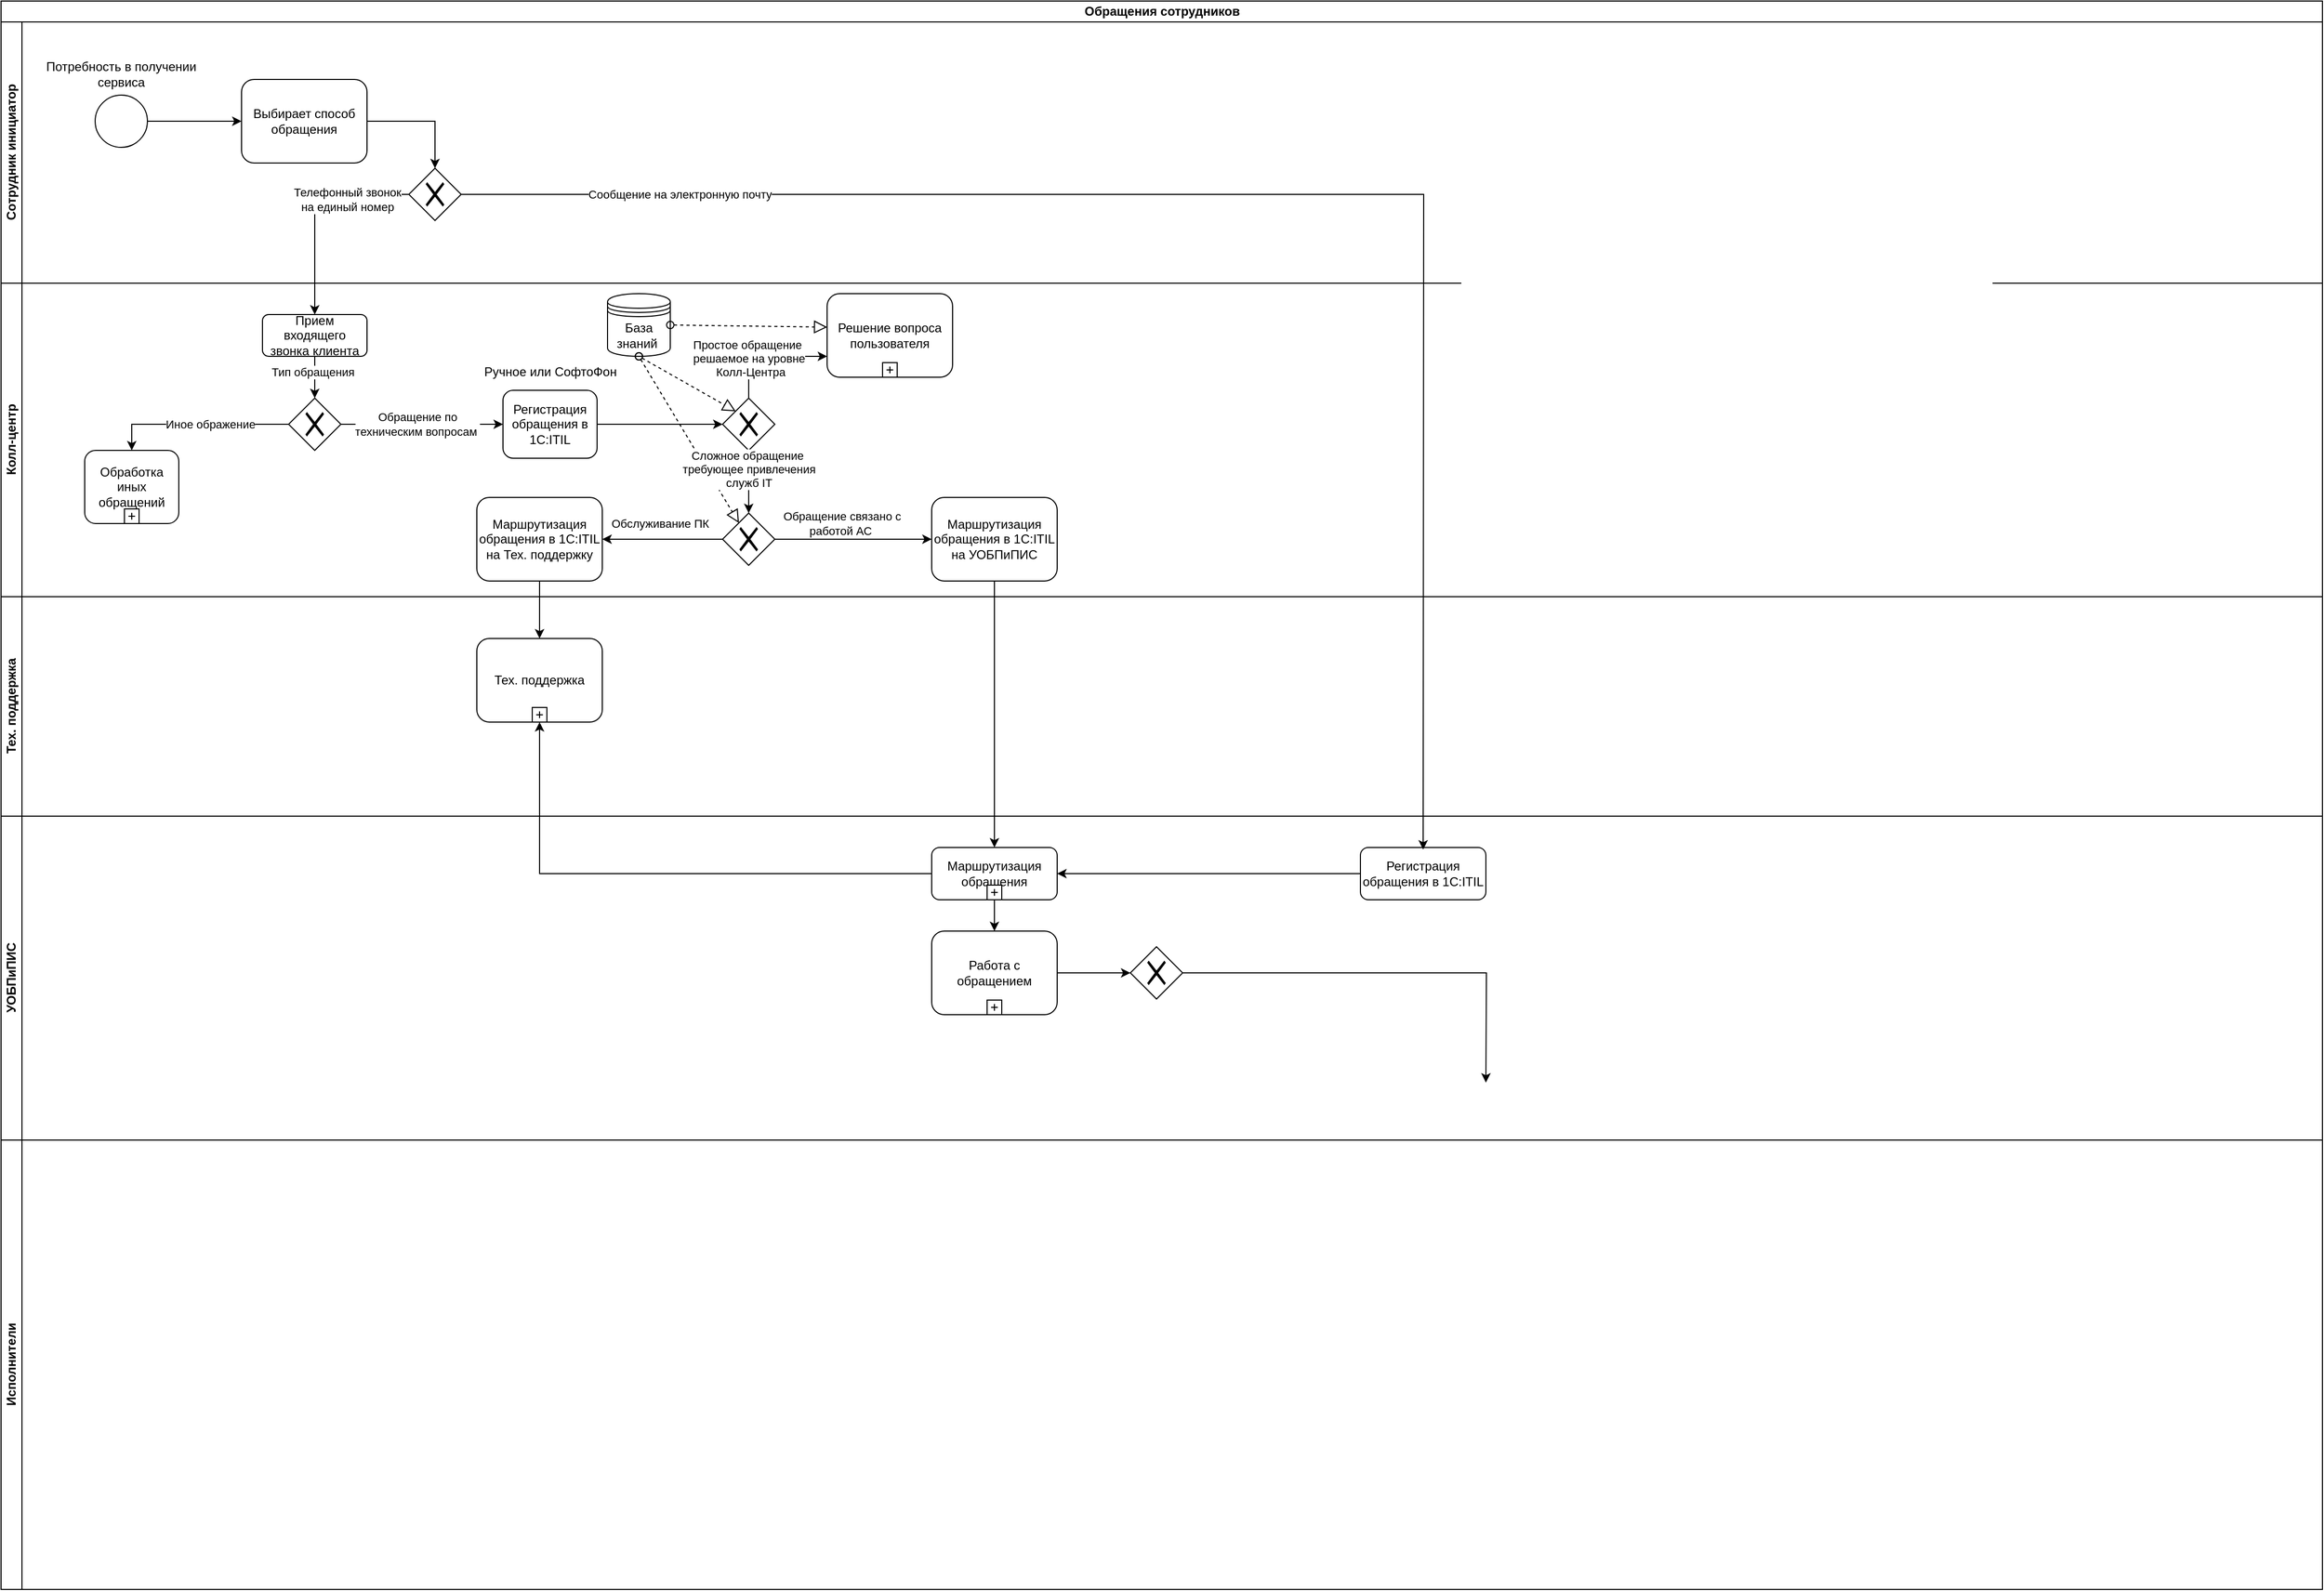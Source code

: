 <mxfile version="13.10.0" type="github">
  <diagram name="Page-1" id="9f46799a-70d6-7492-0946-bef42562c5a5">
    <mxGraphModel dx="1673" dy="1717" grid="1" gridSize="10" guides="1" tooltips="1" connect="1" arrows="1" fold="1" page="1" pageScale="1" pageWidth="1100" pageHeight="850" background="#ffffff" math="0" shadow="0">
      <root>
        <mxCell id="0" />
        <mxCell id="1" parent="0" />
        <mxCell id="SGhGoaNW4V_WZECfipGb-21" value="Обращения сотрудников" style="swimlane;html=1;childLayout=stackLayout;resizeParent=1;resizeParentMax=0;horizontal=1;startSize=20;horizontalStack=0;spacing=1;rotation=0;flipH=1;flipV=0;" parent="1" vertex="1">
          <mxGeometry x="160" y="-60" width="2220" height="1520" as="geometry" />
        </mxCell>
        <mxCell id="SGhGoaNW4V_WZECfipGb-26" value="Сотрудник инициатор" style="swimlane;html=1;startSize=20;horizontal=0;" parent="SGhGoaNW4V_WZECfipGb-21" vertex="1">
          <mxGeometry y="20" width="2220" height="250" as="geometry" />
        </mxCell>
        <mxCell id="SGhGoaNW4V_WZECfipGb-40" style="edgeStyle=orthogonalEdgeStyle;rounded=0;orthogonalLoop=1;jettySize=auto;html=1;exitX=1;exitY=0.5;exitDx=0;exitDy=0;entryX=0;entryY=0.5;entryDx=0;entryDy=0;" parent="SGhGoaNW4V_WZECfipGb-26" source="SGhGoaNW4V_WZECfipGb-27" target="SGhGoaNW4V_WZECfipGb-39" edge="1">
          <mxGeometry relative="1" as="geometry" />
        </mxCell>
        <mxCell id="SGhGoaNW4V_WZECfipGb-27" value="" style="shape=mxgraph.bpmn.shape;html=1;verticalLabelPosition=bottom;labelBackgroundColor=#ffffff;verticalAlign=top;align=center;perimeter=ellipsePerimeter;outlineConnect=0;outline=standard;symbol=general;gradientColor=none;" parent="SGhGoaNW4V_WZECfipGb-26" vertex="1">
          <mxGeometry x="90" y="70" width="50" height="50" as="geometry" />
        </mxCell>
        <mxCell id="SGhGoaNW4V_WZECfipGb-34" value="Потребность в получении сервиса" style="text;html=1;strokeColor=none;fillColor=none;align=center;verticalAlign=middle;whiteSpace=wrap;rounded=0;" parent="SGhGoaNW4V_WZECfipGb-26" vertex="1">
          <mxGeometry x="30" y="40" width="170" height="20" as="geometry" />
        </mxCell>
        <mxCell id="SGhGoaNW4V_WZECfipGb-42" style="edgeStyle=orthogonalEdgeStyle;rounded=0;orthogonalLoop=1;jettySize=auto;html=1;exitX=1;exitY=0.5;exitDx=0;exitDy=0;entryX=0.5;entryY=0;entryDx=0;entryDy=0;" parent="SGhGoaNW4V_WZECfipGb-26" source="SGhGoaNW4V_WZECfipGb-39" target="SGhGoaNW4V_WZECfipGb-41" edge="1">
          <mxGeometry relative="1" as="geometry" />
        </mxCell>
        <mxCell id="SGhGoaNW4V_WZECfipGb-39" value="Выбирает способ обращения" style="shape=ext;rounded=1;html=1;whiteSpace=wrap;gradientColor=none;" parent="SGhGoaNW4V_WZECfipGb-26" vertex="1">
          <mxGeometry x="230" y="55" width="120" height="80" as="geometry" />
        </mxCell>
        <mxCell id="SGhGoaNW4V_WZECfipGb-41" value="" style="shape=mxgraph.bpmn.shape;html=1;verticalLabelPosition=bottom;labelBackgroundColor=#ffffff;verticalAlign=top;align=center;perimeter=rhombusPerimeter;background=gateway;outlineConnect=0;outline=none;symbol=exclusiveGw;gradientColor=none;" parent="SGhGoaNW4V_WZECfipGb-26" vertex="1">
          <mxGeometry x="390" y="140" width="50" height="50" as="geometry" />
        </mxCell>
        <mxCell id="SGhGoaNW4V_WZECfipGb-23" value="Колл-центр" style="swimlane;html=1;startSize=20;horizontal=0;" parent="SGhGoaNW4V_WZECfipGb-21" vertex="1">
          <mxGeometry y="270" width="2220" height="300" as="geometry" />
        </mxCell>
        <mxCell id="SGhGoaNW4V_WZECfipGb-54" style="edgeStyle=orthogonalEdgeStyle;rounded=0;orthogonalLoop=1;jettySize=auto;html=1;exitX=0.5;exitY=1;exitDx=0;exitDy=0;entryX=0.5;entryY=0;entryDx=0;entryDy=0;" parent="SGhGoaNW4V_WZECfipGb-23" source="SGhGoaNW4V_WZECfipGb-48" target="SGhGoaNW4V_WZECfipGb-51" edge="1">
          <mxGeometry relative="1" as="geometry" />
        </mxCell>
        <mxCell id="SGhGoaNW4V_WZECfipGb-56" value="Тип обращения" style="edgeLabel;html=1;align=center;verticalAlign=middle;resizable=0;points=[];" parent="SGhGoaNW4V_WZECfipGb-54" vertex="1" connectable="0">
          <mxGeometry x="-0.244" y="-2" relative="1" as="geometry">
            <mxPoint as="offset" />
          </mxGeometry>
        </mxCell>
        <mxCell id="SGhGoaNW4V_WZECfipGb-48" value="Прием входящего звонка клиента" style="shape=ext;rounded=1;html=1;whiteSpace=wrap;gradientColor=none;" parent="SGhGoaNW4V_WZECfipGb-23" vertex="1">
          <mxGeometry x="250" y="30" width="100" height="40" as="geometry" />
        </mxCell>
        <mxCell id="SGhGoaNW4V_WZECfipGb-51" value="" style="shape=mxgraph.bpmn.shape;html=1;verticalLabelPosition=bottom;labelBackgroundColor=#ffffff;verticalAlign=top;align=center;perimeter=rhombusPerimeter;background=gateway;outlineConnect=0;outline=none;symbol=exclusiveGw;gradientColor=none;" parent="SGhGoaNW4V_WZECfipGb-23" vertex="1">
          <mxGeometry x="275" y="110" width="50" height="50" as="geometry" />
        </mxCell>
        <mxCell id="SGhGoaNW4V_WZECfipGb-62" value="Обработка иных обращений" style="html=1;whiteSpace=wrap;rounded=1;dropTarget=0;gradientColor=none;" parent="SGhGoaNW4V_WZECfipGb-23" vertex="1">
          <mxGeometry x="80" y="160" width="90" height="70" as="geometry" />
        </mxCell>
        <mxCell id="SGhGoaNW4V_WZECfipGb-63" value="" style="html=1;shape=plus;outlineConnect=0;" parent="SGhGoaNW4V_WZECfipGb-62" vertex="1">
          <mxGeometry x="0.5" y="1" width="14" height="14" relative="1" as="geometry">
            <mxPoint x="-7" y="-14" as="offset" />
          </mxGeometry>
        </mxCell>
        <mxCell id="SGhGoaNW4V_WZECfipGb-59" style="edgeStyle=orthogonalEdgeStyle;rounded=0;orthogonalLoop=1;jettySize=auto;html=1;exitX=1;exitY=0.5;exitDx=0;exitDy=0;entryX=0;entryY=0.5;entryDx=0;entryDy=0;" parent="SGhGoaNW4V_WZECfipGb-23" source="SGhGoaNW4V_WZECfipGb-51" target="SGhGoaNW4V_WZECfipGb-75" edge="1">
          <mxGeometry relative="1" as="geometry">
            <mxPoint x="500" y="175" as="targetPoint" />
          </mxGeometry>
        </mxCell>
        <mxCell id="SGhGoaNW4V_WZECfipGb-61" value="Обращение по &lt;br&gt;техническим вопросам&amp;nbsp;&lt;br&gt;" style="edgeLabel;html=1;align=center;verticalAlign=middle;resizable=0;points=[];" parent="SGhGoaNW4V_WZECfipGb-59" vertex="1" connectable="0">
          <mxGeometry x="-0.174" y="3" relative="1" as="geometry">
            <mxPoint x="9" y="3" as="offset" />
          </mxGeometry>
        </mxCell>
        <mxCell id="SGhGoaNW4V_WZECfipGb-72" value="База знаний&amp;nbsp;" style="shape=datastore;whiteSpace=wrap;html=1;gradientColor=none;" parent="SGhGoaNW4V_WZECfipGb-23" vertex="1">
          <mxGeometry x="580" y="10" width="60" height="60" as="geometry" />
        </mxCell>
        <mxCell id="SGhGoaNW4V_WZECfipGb-77" style="edgeStyle=orthogonalEdgeStyle;rounded=0;orthogonalLoop=1;jettySize=auto;html=1;exitX=1;exitY=0.5;exitDx=0;exitDy=0;entryX=0;entryY=0.5;entryDx=0;entryDy=0;" parent="SGhGoaNW4V_WZECfipGb-23" source="SGhGoaNW4V_WZECfipGb-75" target="SGhGoaNW4V_WZECfipGb-76" edge="1">
          <mxGeometry relative="1" as="geometry" />
        </mxCell>
        <mxCell id="SGhGoaNW4V_WZECfipGb-75" value="Регистрация обращения в 1C:ITIL" style="shape=ext;rounded=1;html=1;whiteSpace=wrap;gradientColor=none;" parent="SGhGoaNW4V_WZECfipGb-23" vertex="1">
          <mxGeometry x="480" y="102.5" width="90" height="65" as="geometry" />
        </mxCell>
        <mxCell id="SGhGoaNW4V_WZECfipGb-58" style="edgeStyle=orthogonalEdgeStyle;rounded=0;orthogonalLoop=1;jettySize=auto;html=1;entryX=0.5;entryY=0;entryDx=0;entryDy=0;" parent="SGhGoaNW4V_WZECfipGb-23" source="SGhGoaNW4V_WZECfipGb-51" target="SGhGoaNW4V_WZECfipGb-62" edge="1">
          <mxGeometry relative="1" as="geometry">
            <mxPoint x="110" y="185" as="targetPoint" />
          </mxGeometry>
        </mxCell>
        <mxCell id="SGhGoaNW4V_WZECfipGb-60" value="Иное ображение" style="edgeLabel;html=1;align=center;verticalAlign=middle;resizable=0;points=[];" parent="SGhGoaNW4V_WZECfipGb-58" vertex="1" connectable="0">
          <mxGeometry x="0.259" y="2" relative="1" as="geometry">
            <mxPoint x="35" y="-2" as="offset" />
          </mxGeometry>
        </mxCell>
        <mxCell id="SGhGoaNW4V_WZECfipGb-76" value="" style="shape=mxgraph.bpmn.shape;html=1;verticalLabelPosition=bottom;labelBackgroundColor=#ffffff;verticalAlign=top;align=center;perimeter=rhombusPerimeter;background=gateway;outlineConnect=0;outline=none;symbol=exclusiveGw;gradientColor=none;" parent="SGhGoaNW4V_WZECfipGb-23" vertex="1">
          <mxGeometry x="690" y="110" width="50" height="50" as="geometry" />
        </mxCell>
        <mxCell id="SGhGoaNW4V_WZECfipGb-78" value="Ручное или СофтоФон" style="text;html=1;align=center;verticalAlign=middle;resizable=0;points=[];autosize=1;" parent="SGhGoaNW4V_WZECfipGb-23" vertex="1">
          <mxGeometry x="455" y="75" width="140" height="20" as="geometry" />
        </mxCell>
        <mxCell id="SGhGoaNW4V_WZECfipGb-80" style="edgeStyle=orthogonalEdgeStyle;rounded=0;orthogonalLoop=1;jettySize=auto;html=1;exitX=0.5;exitY=0;exitDx=0;exitDy=0;entryX=0;entryY=0.75;entryDx=0;entryDy=0;" parent="SGhGoaNW4V_WZECfipGb-23" source="SGhGoaNW4V_WZECfipGb-76" target="SGhGoaNW4V_WZECfipGb-84" edge="1">
          <mxGeometry relative="1" as="geometry">
            <mxPoint x="790" y="75" as="targetPoint" />
          </mxGeometry>
        </mxCell>
        <mxCell id="SGhGoaNW4V_WZECfipGb-82" value="Простое обращение&amp;nbsp;&lt;br&gt;решаемое на уровне&lt;br&gt;&amp;nbsp;Колл-Центра" style="edgeLabel;html=1;align=center;verticalAlign=middle;resizable=0;points=[];" parent="SGhGoaNW4V_WZECfipGb-80" vertex="1" connectable="0">
          <mxGeometry x="-0.339" relative="1" as="geometry">
            <mxPoint as="offset" />
          </mxGeometry>
        </mxCell>
        <mxCell id="SGhGoaNW4V_WZECfipGb-83" value="" style="startArrow=oval;startFill=0;startSize=7;endArrow=block;endFill=0;endSize=10;dashed=1;html=1;entryX=0;entryY=0.338;entryDx=0;entryDy=0;entryPerimeter=0;" parent="SGhGoaNW4V_WZECfipGb-23" edge="1">
          <mxGeometry width="100" relative="1" as="geometry">
            <mxPoint x="640" y="40" as="sourcePoint" />
            <mxPoint x="790" y="42.04" as="targetPoint" />
          </mxGeometry>
        </mxCell>
        <mxCell id="SGhGoaNW4V_WZECfipGb-84" value="Решение вопроса пользователя" style="html=1;whiteSpace=wrap;rounded=1;dropTarget=0;gradientColor=none;" parent="SGhGoaNW4V_WZECfipGb-23" vertex="1">
          <mxGeometry x="790" y="10" width="120" height="80" as="geometry" />
        </mxCell>
        <mxCell id="SGhGoaNW4V_WZECfipGb-85" value="" style="html=1;shape=plus;outlineConnect=0;" parent="SGhGoaNW4V_WZECfipGb-84" vertex="1">
          <mxGeometry x="0.5" y="1" width="14" height="14" relative="1" as="geometry">
            <mxPoint x="-7" y="-14" as="offset" />
          </mxGeometry>
        </mxCell>
        <mxCell id="SGhGoaNW4V_WZECfipGb-88" value="" style="shape=mxgraph.bpmn.shape;html=1;verticalLabelPosition=bottom;labelBackgroundColor=#ffffff;verticalAlign=top;align=center;perimeter=rhombusPerimeter;background=gateway;outlineConnect=0;outline=none;symbol=exclusiveGw;gradientColor=none;" parent="SGhGoaNW4V_WZECfipGb-23" vertex="1">
          <mxGeometry x="690" y="220" width="50" height="50" as="geometry" />
        </mxCell>
        <mxCell id="SGhGoaNW4V_WZECfipGb-90" value="" style="startArrow=oval;startFill=0;startSize=7;endArrow=block;endFill=0;endSize=10;dashed=1;html=1;" parent="SGhGoaNW4V_WZECfipGb-23" target="SGhGoaNW4V_WZECfipGb-88" edge="1">
          <mxGeometry width="100" relative="1" as="geometry">
            <mxPoint x="610" y="70" as="sourcePoint" />
            <mxPoint x="650" y="217.04" as="targetPoint" />
          </mxGeometry>
        </mxCell>
        <mxCell id="SGhGoaNW4V_WZECfipGb-91" value="" style="startArrow=oval;startFill=0;startSize=7;endArrow=block;endFill=0;endSize=10;dashed=1;html=1;entryX=0.25;entryY=0.25;entryDx=0;entryDy=0;entryPerimeter=0;" parent="SGhGoaNW4V_WZECfipGb-23" target="SGhGoaNW4V_WZECfipGb-76" edge="1">
          <mxGeometry width="100" relative="1" as="geometry">
            <mxPoint x="610" y="70" as="sourcePoint" />
            <mxPoint x="760" y="142.04" as="targetPoint" />
          </mxGeometry>
        </mxCell>
        <mxCell id="SGhGoaNW4V_WZECfipGb-96" value="Маршрутизация обращения в 1С:ITIL на УОБПиПИС" style="shape=ext;rounded=1;html=1;whiteSpace=wrap;gradientColor=none;" parent="SGhGoaNW4V_WZECfipGb-23" vertex="1">
          <mxGeometry x="890" y="205" width="120" height="80" as="geometry" />
        </mxCell>
        <mxCell id="SGhGoaNW4V_WZECfipGb-92" style="edgeStyle=orthogonalEdgeStyle;rounded=0;orthogonalLoop=1;jettySize=auto;html=1;exitX=1;exitY=0.5;exitDx=0;exitDy=0;entryX=0;entryY=0.5;entryDx=0;entryDy=0;" parent="SGhGoaNW4V_WZECfipGb-23" source="SGhGoaNW4V_WZECfipGb-88" target="SGhGoaNW4V_WZECfipGb-96" edge="1">
          <mxGeometry relative="1" as="geometry">
            <mxPoint x="530" y="245" as="targetPoint" />
          </mxGeometry>
        </mxCell>
        <mxCell id="SGhGoaNW4V_WZECfipGb-94" value="Обращение связано с &lt;br&gt;работой АС&amp;nbsp;" style="edgeLabel;html=1;align=center;verticalAlign=middle;resizable=0;points=[];" parent="SGhGoaNW4V_WZECfipGb-92" vertex="1" connectable="0">
          <mxGeometry x="0.287" y="1" relative="1" as="geometry">
            <mxPoint x="-33" y="-14" as="offset" />
          </mxGeometry>
        </mxCell>
        <mxCell id="SGhGoaNW4V_WZECfipGb-97" value="Маршрутизация обращения в 1С:ITIL на Тех. поддержку" style="shape=ext;rounded=1;html=1;whiteSpace=wrap;gradientColor=none;" parent="SGhGoaNW4V_WZECfipGb-23" vertex="1">
          <mxGeometry x="455" y="205" width="120" height="80" as="geometry" />
        </mxCell>
        <mxCell id="SGhGoaNW4V_WZECfipGb-93" style="edgeStyle=orthogonalEdgeStyle;rounded=0;orthogonalLoop=1;jettySize=auto;html=1;exitX=0;exitY=0.5;exitDx=0;exitDy=0;entryX=1;entryY=0.5;entryDx=0;entryDy=0;" parent="SGhGoaNW4V_WZECfipGb-23" source="SGhGoaNW4V_WZECfipGb-88" edge="1" target="SGhGoaNW4V_WZECfipGb-97">
          <mxGeometry relative="1" as="geometry">
            <mxPoint x="900" y="245" as="targetPoint" />
          </mxGeometry>
        </mxCell>
        <mxCell id="SGhGoaNW4V_WZECfipGb-95" value="Обслуживание ПК" style="edgeLabel;html=1;align=center;verticalAlign=middle;resizable=0;points=[];" parent="SGhGoaNW4V_WZECfipGb-93" vertex="1" connectable="0">
          <mxGeometry x="-0.629" y="-1" relative="1" as="geometry">
            <mxPoint x="-39" y="-14" as="offset" />
          </mxGeometry>
        </mxCell>
        <mxCell id="SGhGoaNW4V_WZECfipGb-25" value="Тех. поддержка" style="swimlane;html=1;startSize=20;horizontal=0;" parent="SGhGoaNW4V_WZECfipGb-21" vertex="1">
          <mxGeometry y="570" width="2220" height="210" as="geometry" />
        </mxCell>
        <mxCell id="SGhGoaNW4V_WZECfipGb-98" value="Тех. поддержка" style="html=1;whiteSpace=wrap;rounded=1;dropTarget=0;gradientColor=none;" parent="SGhGoaNW4V_WZECfipGb-25" vertex="1">
          <mxGeometry x="455" y="40" width="120" height="80" as="geometry" />
        </mxCell>
        <mxCell id="SGhGoaNW4V_WZECfipGb-99" value="" style="html=1;shape=plus;outlineConnect=0;" parent="SGhGoaNW4V_WZECfipGb-98" vertex="1">
          <mxGeometry x="0.5" y="1" width="14" height="14" relative="1" as="geometry">
            <mxPoint x="-7" y="-14" as="offset" />
          </mxGeometry>
        </mxCell>
        <mxCell id="SGhGoaNW4V_WZECfipGb-24" value="УОБПиПИС" style="swimlane;html=1;startSize=20;horizontal=0;" parent="SGhGoaNW4V_WZECfipGb-21" vertex="1">
          <mxGeometry y="780" width="2220" height="310" as="geometry" />
        </mxCell>
        <mxCell id="JOSQkLqyVvJn8Vb5ZnPA-5" value="Маршрутизация обращения" style="html=1;whiteSpace=wrap;rounded=1;dropTarget=0;gradientColor=none;" vertex="1" parent="SGhGoaNW4V_WZECfipGb-24">
          <mxGeometry x="890" y="30" width="120" height="50" as="geometry" />
        </mxCell>
        <mxCell id="JOSQkLqyVvJn8Vb5ZnPA-8" style="edgeStyle=orthogonalEdgeStyle;rounded=0;orthogonalLoop=1;jettySize=auto;html=1;exitX=0.5;exitY=1;exitDx=0;exitDy=0;entryX=0.5;entryY=0;entryDx=0;entryDy=0;" edge="1" parent="JOSQkLqyVvJn8Vb5ZnPA-5" source="JOSQkLqyVvJn8Vb5ZnPA-6">
          <mxGeometry relative="1" as="geometry">
            <mxPoint x="60" y="80" as="targetPoint" />
          </mxGeometry>
        </mxCell>
        <mxCell id="JOSQkLqyVvJn8Vb5ZnPA-6" value="" style="html=1;shape=plus;outlineConnect=0;" vertex="1" parent="JOSQkLqyVvJn8Vb5ZnPA-5">
          <mxGeometry x="0.5" y="1" width="14" height="14" relative="1" as="geometry">
            <mxPoint x="-7" y="-14" as="offset" />
          </mxGeometry>
        </mxCell>
        <mxCell id="JOSQkLqyVvJn8Vb5ZnPA-17" style="edgeStyle=orthogonalEdgeStyle;rounded=0;orthogonalLoop=1;jettySize=auto;html=1;exitX=0;exitY=0.5;exitDx=0;exitDy=0;entryX=1;entryY=0.5;entryDx=0;entryDy=0;" edge="1" parent="SGhGoaNW4V_WZECfipGb-24" source="JOSQkLqyVvJn8Vb5ZnPA-14" target="JOSQkLqyVvJn8Vb5ZnPA-5">
          <mxGeometry relative="1" as="geometry" />
        </mxCell>
        <mxCell id="JOSQkLqyVvJn8Vb5ZnPA-14" value="Регистрация обращения в 1С:ITIL" style="shape=ext;rounded=1;html=1;whiteSpace=wrap;gradientColor=none;" vertex="1" parent="SGhGoaNW4V_WZECfipGb-24">
          <mxGeometry x="1300" y="30" width="120" height="50" as="geometry" />
        </mxCell>
        <mxCell id="JOSQkLqyVvJn8Vb5ZnPA-22" value="Работа с обращением" style="html=1;whiteSpace=wrap;rounded=1;dropTarget=0;gradientColor=none;" vertex="1" parent="SGhGoaNW4V_WZECfipGb-24">
          <mxGeometry x="890" y="110" width="120" height="80" as="geometry" />
        </mxCell>
        <mxCell id="JOSQkLqyVvJn8Vb5ZnPA-23" value="" style="html=1;shape=plus;outlineConnect=0;" vertex="1" parent="JOSQkLqyVvJn8Vb5ZnPA-22">
          <mxGeometry x="0.5" y="1" width="14" height="14" relative="1" as="geometry">
            <mxPoint x="-7" y="-14" as="offset" />
          </mxGeometry>
        </mxCell>
        <mxCell id="JOSQkLqyVvJn8Vb5ZnPA-24" value="" style="shape=mxgraph.bpmn.shape;html=1;verticalLabelPosition=bottom;labelBackgroundColor=#ffffff;verticalAlign=top;align=center;perimeter=rhombusPerimeter;background=gateway;outlineConnect=0;outline=none;symbol=exclusiveGw;gradientColor=none;" vertex="1" parent="SGhGoaNW4V_WZECfipGb-24">
          <mxGeometry x="1080" y="125" width="50" height="50" as="geometry" />
        </mxCell>
        <mxCell id="JOSQkLqyVvJn8Vb5ZnPA-26" style="edgeStyle=orthogonalEdgeStyle;rounded=0;orthogonalLoop=1;jettySize=auto;html=1;entryX=0;entryY=0.5;entryDx=0;entryDy=0;" edge="1" parent="SGhGoaNW4V_WZECfipGb-24" source="JOSQkLqyVvJn8Vb5ZnPA-22" target="JOSQkLqyVvJn8Vb5ZnPA-24">
          <mxGeometry relative="1" as="geometry">
            <mxPoint x="1060.0" y="150" as="targetPoint" />
          </mxGeometry>
        </mxCell>
        <mxCell id="SGhGoaNW4V_WZECfipGb-22" value="Исполнители" style="swimlane;html=1;startSize=20;horizontal=0;" parent="SGhGoaNW4V_WZECfipGb-21" vertex="1">
          <mxGeometry y="1090" width="2220" height="430" as="geometry" />
        </mxCell>
        <mxCell id="SGhGoaNW4V_WZECfipGb-49" style="edgeStyle=orthogonalEdgeStyle;rounded=0;orthogonalLoop=1;jettySize=auto;html=1;entryX=0.5;entryY=0;entryDx=0;entryDy=0;" parent="SGhGoaNW4V_WZECfipGb-21" source="SGhGoaNW4V_WZECfipGb-41" target="SGhGoaNW4V_WZECfipGb-48" edge="1">
          <mxGeometry relative="1" as="geometry" />
        </mxCell>
        <mxCell id="SGhGoaNW4V_WZECfipGb-50" value="Телефонный звонок&lt;br&gt;на единый номер" style="edgeLabel;html=1;align=center;verticalAlign=middle;resizable=0;points=[];" parent="SGhGoaNW4V_WZECfipGb-49" vertex="1" connectable="0">
          <mxGeometry x="-0.423" y="-2" relative="1" as="geometry">
            <mxPoint y="7" as="offset" />
          </mxGeometry>
        </mxCell>
        <mxCell id="JOSQkLqyVvJn8Vb5ZnPA-1" style="edgeStyle=orthogonalEdgeStyle;rounded=0;orthogonalLoop=1;jettySize=auto;html=1;exitX=0.5;exitY=1;exitDx=0;exitDy=0;entryX=0.5;entryY=0;entryDx=0;entryDy=0;" edge="1" parent="SGhGoaNW4V_WZECfipGb-21" source="SGhGoaNW4V_WZECfipGb-97" target="SGhGoaNW4V_WZECfipGb-98">
          <mxGeometry relative="1" as="geometry" />
        </mxCell>
        <mxCell id="JOSQkLqyVvJn8Vb5ZnPA-18" style="edgeStyle=orthogonalEdgeStyle;rounded=0;orthogonalLoop=1;jettySize=auto;html=1;exitX=0;exitY=0.5;exitDx=0;exitDy=0;entryX=0.5;entryY=1;entryDx=0;entryDy=0;" edge="1" parent="SGhGoaNW4V_WZECfipGb-21" source="JOSQkLqyVvJn8Vb5ZnPA-5" target="SGhGoaNW4V_WZECfipGb-99">
          <mxGeometry relative="1" as="geometry" />
        </mxCell>
        <mxCell id="SGhGoaNW4V_WZECfipGb-86" style="edgeStyle=orthogonalEdgeStyle;rounded=0;orthogonalLoop=1;jettySize=auto;html=1;exitX=0.5;exitY=1;exitDx=0;exitDy=0;" parent="1" source="SGhGoaNW4V_WZECfipGb-76" edge="1">
          <mxGeometry relative="1" as="geometry">
            <mxPoint x="875" y="430" as="targetPoint" />
          </mxGeometry>
        </mxCell>
        <mxCell id="SGhGoaNW4V_WZECfipGb-87" value="Сложное обращение&amp;nbsp;&lt;br&gt;требующее привлечения&lt;br&gt;служб IT" style="edgeLabel;html=1;align=center;verticalAlign=middle;resizable=0;points=[];" parent="SGhGoaNW4V_WZECfipGb-86" vertex="1" connectable="0">
          <mxGeometry x="-0.869" y="1" relative="1" as="geometry">
            <mxPoint x="-1" y="14" as="offset" />
          </mxGeometry>
        </mxCell>
        <mxCell id="JOSQkLqyVvJn8Vb5ZnPA-2" style="edgeStyle=orthogonalEdgeStyle;rounded=0;orthogonalLoop=1;jettySize=auto;html=1;exitX=0.5;exitY=1;exitDx=0;exitDy=0;" edge="1" parent="1" source="SGhGoaNW4V_WZECfipGb-96">
          <mxGeometry relative="1" as="geometry">
            <mxPoint x="1110" y="750" as="targetPoint" />
          </mxGeometry>
        </mxCell>
        <mxCell id="JOSQkLqyVvJn8Vb5ZnPA-11" style="edgeStyle=orthogonalEdgeStyle;rounded=0;orthogonalLoop=1;jettySize=auto;html=1;exitX=1;exitY=0.5;exitDx=0;exitDy=0;" edge="1" parent="1" source="SGhGoaNW4V_WZECfipGb-41">
          <mxGeometry relative="1" as="geometry">
            <mxPoint x="1520" y="752" as="targetPoint" />
          </mxGeometry>
        </mxCell>
        <mxCell id="JOSQkLqyVvJn8Vb5ZnPA-12" value="Сообщение на электронную почту" style="edgeLabel;html=1;align=center;verticalAlign=middle;resizable=0;points=[];" vertex="1" connectable="0" parent="JOSQkLqyVvJn8Vb5ZnPA-11">
          <mxGeometry x="-0.832" relative="1" as="geometry">
            <mxPoint x="79" as="offset" />
          </mxGeometry>
        </mxCell>
        <mxCell id="JOSQkLqyVvJn8Vb5ZnPA-25" style="edgeStyle=orthogonalEdgeStyle;rounded=0;orthogonalLoop=1;jettySize=auto;html=1;" edge="1" parent="1" source="JOSQkLqyVvJn8Vb5ZnPA-24">
          <mxGeometry relative="1" as="geometry">
            <mxPoint x="1580.0" y="975" as="targetPoint" />
          </mxGeometry>
        </mxCell>
      </root>
    </mxGraphModel>
  </diagram>
</mxfile>
